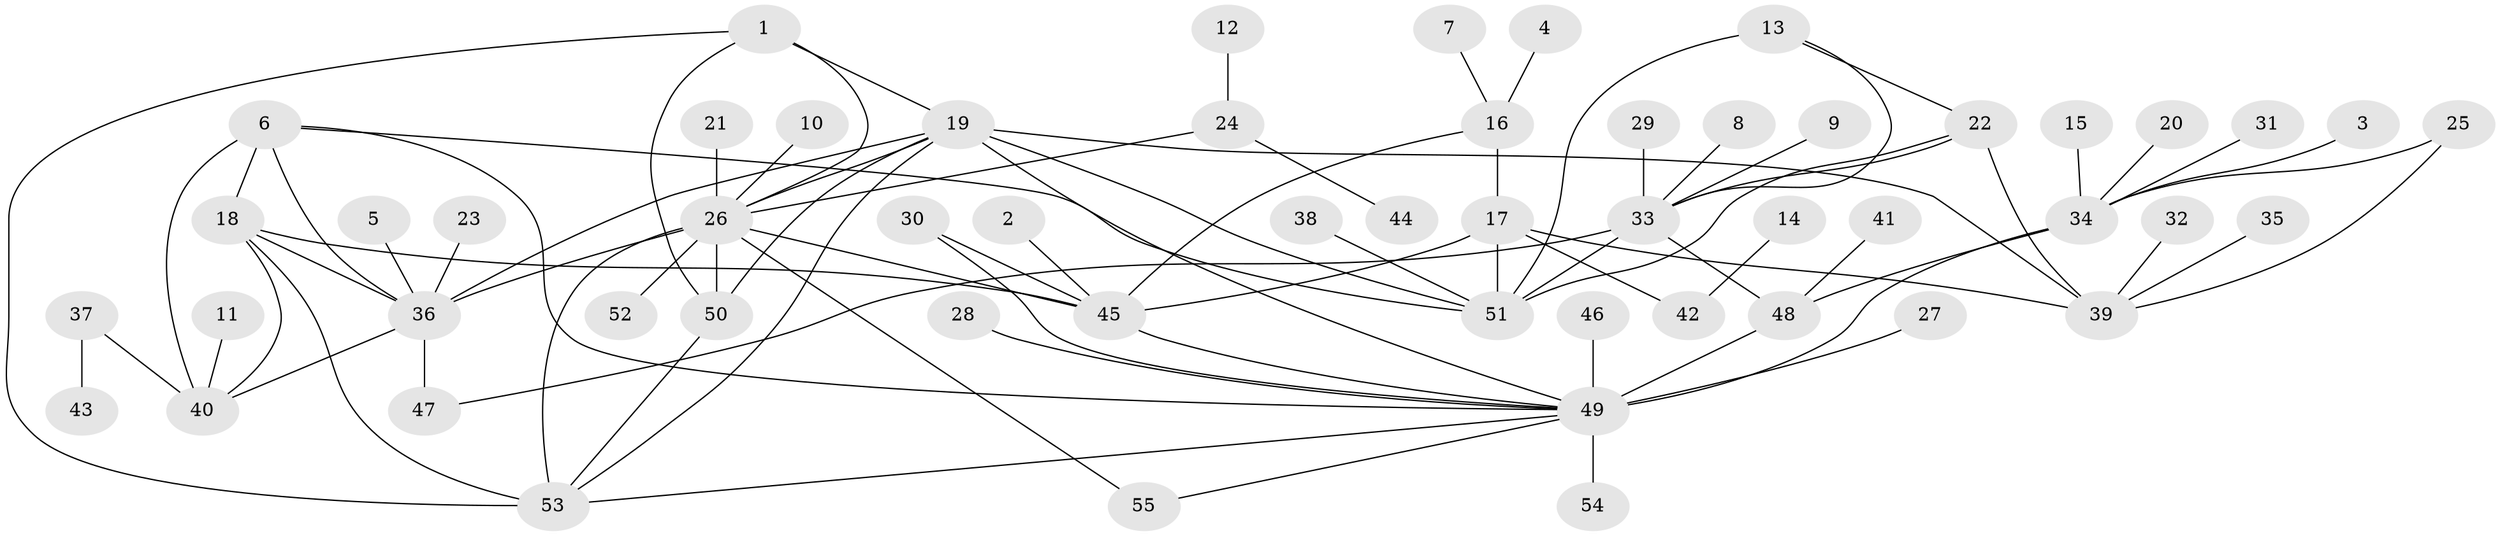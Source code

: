 // original degree distribution, {8: 0.045454545454545456, 10: 0.00909090909090909, 6: 0.045454545454545456, 9: 0.01818181818181818, 7: 0.02727272727272727, 11: 0.02727272727272727, 5: 0.045454545454545456, 13: 0.00909090909090909, 4: 0.03636363636363636, 1: 0.5727272727272728, 3: 0.045454545454545456, 2: 0.11818181818181818}
// Generated by graph-tools (version 1.1) at 2025/50/03/09/25 03:50:30]
// undirected, 55 vertices, 83 edges
graph export_dot {
graph [start="1"]
  node [color=gray90,style=filled];
  1;
  2;
  3;
  4;
  5;
  6;
  7;
  8;
  9;
  10;
  11;
  12;
  13;
  14;
  15;
  16;
  17;
  18;
  19;
  20;
  21;
  22;
  23;
  24;
  25;
  26;
  27;
  28;
  29;
  30;
  31;
  32;
  33;
  34;
  35;
  36;
  37;
  38;
  39;
  40;
  41;
  42;
  43;
  44;
  45;
  46;
  47;
  48;
  49;
  50;
  51;
  52;
  53;
  54;
  55;
  1 -- 19 [weight=1.0];
  1 -- 26 [weight=1.0];
  1 -- 50 [weight=1.0];
  1 -- 53 [weight=1.0];
  2 -- 45 [weight=1.0];
  3 -- 34 [weight=1.0];
  4 -- 16 [weight=1.0];
  5 -- 36 [weight=1.0];
  6 -- 18 [weight=2.0];
  6 -- 36 [weight=2.0];
  6 -- 40 [weight=2.0];
  6 -- 49 [weight=1.0];
  6 -- 51 [weight=1.0];
  7 -- 16 [weight=1.0];
  8 -- 33 [weight=1.0];
  9 -- 33 [weight=1.0];
  10 -- 26 [weight=1.0];
  11 -- 40 [weight=1.0];
  12 -- 24 [weight=1.0];
  13 -- 22 [weight=1.0];
  13 -- 33 [weight=1.0];
  13 -- 51 [weight=2.0];
  14 -- 42 [weight=1.0];
  15 -- 34 [weight=1.0];
  16 -- 17 [weight=3.0];
  16 -- 45 [weight=1.0];
  17 -- 39 [weight=1.0];
  17 -- 42 [weight=1.0];
  17 -- 45 [weight=3.0];
  17 -- 51 [weight=1.0];
  18 -- 36 [weight=1.0];
  18 -- 40 [weight=1.0];
  18 -- 45 [weight=2.0];
  18 -- 53 [weight=1.0];
  19 -- 26 [weight=1.0];
  19 -- 36 [weight=1.0];
  19 -- 39 [weight=1.0];
  19 -- 49 [weight=1.0];
  19 -- 50 [weight=1.0];
  19 -- 51 [weight=1.0];
  19 -- 53 [weight=1.0];
  20 -- 34 [weight=1.0];
  21 -- 26 [weight=1.0];
  22 -- 33 [weight=1.0];
  22 -- 39 [weight=1.0];
  22 -- 51 [weight=2.0];
  23 -- 36 [weight=1.0];
  24 -- 26 [weight=1.0];
  24 -- 44 [weight=1.0];
  25 -- 34 [weight=1.0];
  25 -- 39 [weight=1.0];
  26 -- 36 [weight=1.0];
  26 -- 45 [weight=1.0];
  26 -- 50 [weight=1.0];
  26 -- 52 [weight=1.0];
  26 -- 53 [weight=1.0];
  26 -- 55 [weight=1.0];
  27 -- 49 [weight=1.0];
  28 -- 49 [weight=1.0];
  29 -- 33 [weight=1.0];
  30 -- 45 [weight=1.0];
  30 -- 49 [weight=1.0];
  31 -- 34 [weight=1.0];
  32 -- 39 [weight=1.0];
  33 -- 47 [weight=1.0];
  33 -- 48 [weight=1.0];
  33 -- 51 [weight=2.0];
  34 -- 48 [weight=1.0];
  34 -- 49 [weight=3.0];
  35 -- 39 [weight=1.0];
  36 -- 40 [weight=1.0];
  36 -- 47 [weight=1.0];
  37 -- 40 [weight=1.0];
  37 -- 43 [weight=1.0];
  38 -- 51 [weight=1.0];
  41 -- 48 [weight=1.0];
  45 -- 49 [weight=1.0];
  46 -- 49 [weight=1.0];
  48 -- 49 [weight=3.0];
  49 -- 53 [weight=1.0];
  49 -- 54 [weight=1.0];
  49 -- 55 [weight=1.0];
  50 -- 53 [weight=1.0];
}
